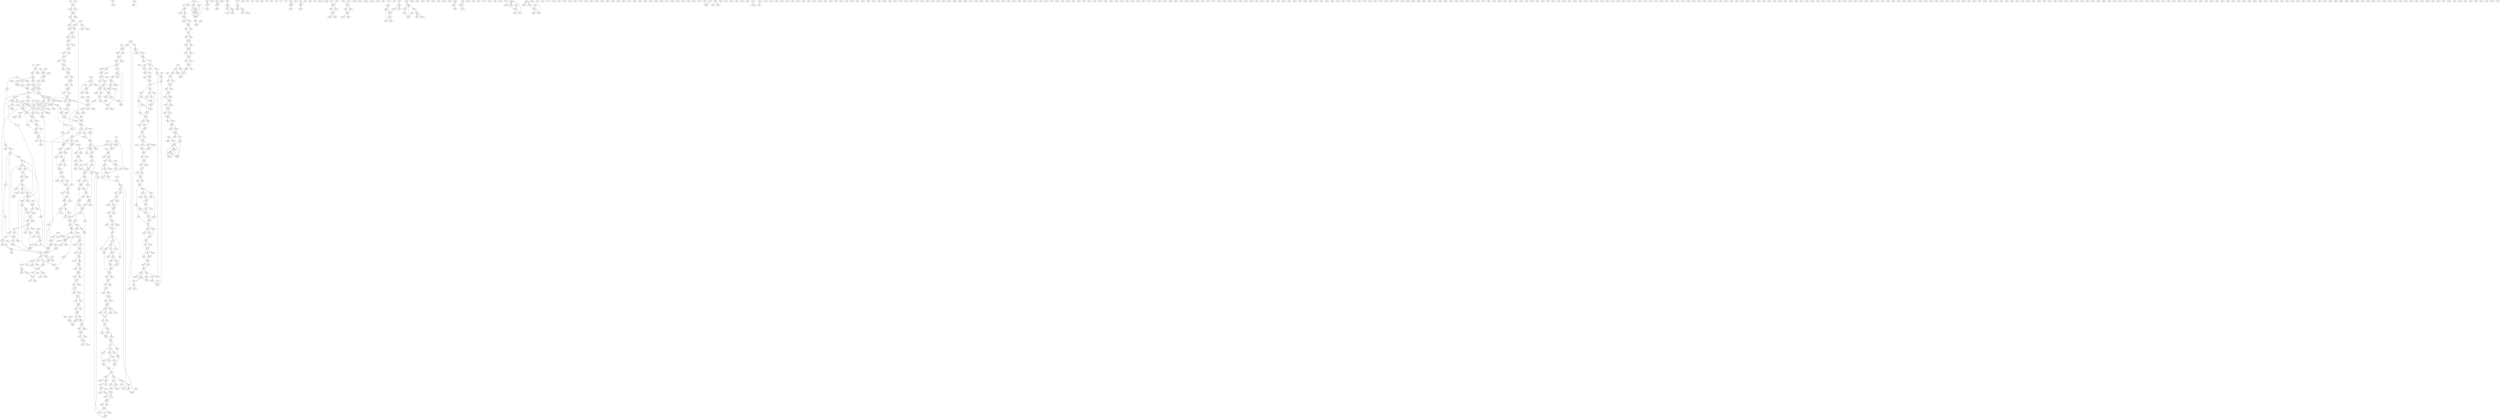digraph adj {
graph [k=96]
edge [d=-95]
"19+" [l=24370 C=792464]
"19-" [l=24370 C=792464]
"21+" [l=477 C=80407]
"21-" [l=477 C=80407]
"40+" [l=1222 C=64680]
"40-" [l=1222 C=64680]
"41+" [l=297 C=36870]
"41-" [l=297 C=36870]
"52+" [l=32488 C=1005892]
"52-" [l=32488 C=1005892]
"55+" [l=4413 C=726590]
"55-" [l=4413 C=726590]
"64+" [l=425 C=74130]
"64-" [l=425 C=74130]
"86+" [l=242 C=14286]
"86-" [l=242 C=14286]
"87+" [l=438 C=20898]
"87-" [l=438 C=20898]
"91+" [l=1159 C=80728]
"91-" [l=1159 C=80728]
"92+" [l=6938 C=121689]
"92-" [l=6938 C=121689]
"93+" [l=8359 C=156761]
"93-" [l=8359 C=156761]
"95+" [l=200 C=8338]
"95-" [l=200 C=8338]
"105+" [l=26243 C=568223]
"105-" [l=26243 C=568223]
"114+" [l=4699 C=79227]
"114-" [l=4699 C=79227]
"210+" [l=1236 C=34478]
"210-" [l=1236 C=34478]
"213+" [l=3015 C=69152]
"213-" [l=3015 C=69152]
"215+" [l=6108 C=161928]
"215-" [l=6108 C=161928]
"252+" [l=215 C=5676]
"252-" [l=215 C=5676]
"256+" [l=191 C=1615]
"256-" [l=191 C=1615]
"257+" [l=369 C=41319]
"257-" [l=369 C=41319]
"268+" [l=6833 C=89834]
"268-" [l=6833 C=89834]
"275+" [l=486 C=86036]
"275-" [l=486 C=86036]
"311+" [l=3441 C=38805]
"311-" [l=3441 C=38805]
"317+" [l=130 C=6602]
"317-" [l=130 C=6602]
"318+" [l=96 C=109]
"318-" [l=96 C=109]
"319+" [l=113 C=586]
"319-" [l=113 C=586]
"320+" [l=137 C=1637]
"320-" [l=137 C=1637]
"346+" [l=3749 C=36597]
"346-" [l=3749 C=36597]
"364+" [l=206 C=5967]
"364-" [l=206 C=5967]
"365+" [l=96 C=57]
"365-" [l=96 C=57]
"366+" [l=96 C=40]
"366-" [l=96 C=40]
"367+" [l=2325 C=31933]
"367-" [l=2325 C=31933]
"368+" [l=204 C=4860]
"368-" [l=204 C=4860]
"369+" [l=326 C=14288]
"369-" [l=326 C=14288]
"370+" [l=194 C=842]
"370-" [l=194 C=842]
"372+" [l=404 C=2716]
"372-" [l=404 C=2716]
"449+" [l=703 C=8324]
"449-" [l=703 C=8324]
"514+" [l=7253 C=290772]
"514-" [l=7253 C=290772]
"548+" [l=499 C=6903]
"548-" [l=499 C=6903]
"563+" [l=740 C=3066]
"563-" [l=740 C=3066]
"567+" [l=254 C=7046]
"567-" [l=254 C=7046]
"604+" [l=662 C=104048]
"604-" [l=662 C=104048]
"610+" [l=191 C=827]
"610-" [l=191 C=827]
"611+" [l=167 C=1507]
"611-" [l=167 C=1507]
"612+" [l=103 C=307]
"612-" [l=103 C=307]
"638+" [l=192 C=4246]
"638-" [l=192 C=4246]
"639+" [l=150 C=5905]
"639-" [l=150 C=5905]
"655+" [l=590 C=15221]
"655-" [l=590 C=15221]
"660+" [l=252 C=5406]
"660-" [l=252 C=5406]
"661+" [l=100 C=844]
"661-" [l=100 C=844]
"675+" [l=607 C=6273]
"675-" [l=607 C=6273]
"686+" [l=170 C=434]
"686-" [l=170 C=434]
"690+" [l=98 C=549]
"690-" [l=98 C=549]
"691+" [l=326 C=50314]
"691-" [l=326 C=50314]
"692+" [l=191 C=8291]
"692-" [l=191 C=8291]
"725+" [l=4797 C=52627]
"725-" [l=4797 C=52627]
"727+" [l=4468 C=44716]
"727-" [l=4468 C=44716]
"731+" [l=200 C=15275]
"731-" [l=200 C=15275]
"732+" [l=129 C=8147]
"732-" [l=129 C=8147]
"740+" [l=290 C=30080]
"740-" [l=290 C=30080]
"741+" [l=566 C=80902]
"741-" [l=566 C=80902]
"751+" [l=1127 C=11107]
"751-" [l=1127 C=11107]
"756+" [l=4606 C=61484]
"756-" [l=4606 C=61484]
"757+" [l=191 C=7694]
"757-" [l=191 C=7694]
"758+" [l=212 C=26555]
"758-" [l=212 C=26555]
"761+" [l=3910 C=107393]
"761-" [l=3910 C=107393]
"768+" [l=167 C=2312]
"768-" [l=167 C=2312]
"773+" [l=363 C=4351]
"773-" [l=363 C=4351]
"774+" [l=313 C=2170]
"774-" [l=313 C=2170]
"785+" [l=310 C=3622]
"785-" [l=310 C=3622]
"794+" [l=1048 C=14204]
"794-" [l=1048 C=14204]
"799+" [l=1345 C=13853]
"799-" [l=1345 C=13853]
"807+" [l=202 C=7673]
"807-" [l=202 C=7673]
"808+" [l=252 C=27548]
"808-" [l=252 C=27548]
"840+" [l=191 C=9310]
"840-" [l=191 C=9310]
"841+" [l=234 C=8757]
"841-" [l=234 C=8757]
"843+" [l=112 C=2297]
"843-" [l=112 C=2297]
"844+" [l=103 C=1185]
"844-" [l=103 C=1185]
"877+" [l=350 C=4421]
"877-" [l=350 C=4421]
"878+" [l=158 C=1757]
"878-" [l=158 C=1757]
"884+" [l=99 C=79]
"884-" [l=99 C=79]
"892+" [l=760 C=8648]
"892-" [l=760 C=8648]
"897+" [l=227 C=5971]
"897-" [l=227 C=5971]
"900+" [l=200 C=20281]
"900-" [l=200 C=20281]
"906+" [l=2217 C=24728]
"906-" [l=2217 C=24728]
"913+" [l=458 C=21113]
"913-" [l=458 C=21113]
"921+" [l=3618 C=50864]
"921-" [l=3618 C=50864]
"928+" [l=191 C=663]
"928-" [l=191 C=663]
"936+" [l=154 C=12624]
"936-" [l=154 C=12624]
"977+" [l=399 C=5010]
"977-" [l=399 C=5010]
"981+" [l=1127 C=13058]
"981-" [l=1127 C=13058]
"985+" [l=96 C=24]
"985-" [l=96 C=24]
"986+" [l=112 C=119]
"986-" [l=112 C=119]
"987+" [l=97 C=22]
"987-" [l=97 C=22]
"988+" [l=124 C=409]
"988-" [l=124 C=409]
"994+" [l=311 C=2672]
"994-" [l=311 C=2672]
"995+" [l=218 C=6489]
"995-" [l=218 C=6489]
"1002+" [l=371 C=37163]
"1002-" [l=371 C=37163]
"1010+" [l=189 C=7238]
"1010-" [l=189 C=7238]
"1028+" [l=2804 C=33708]
"1028-" [l=2804 C=33708]
"1042+" [l=315 C=7030]
"1042-" [l=315 C=7030]
"1046+" [l=96 C=68]
"1046-" [l=96 C=68]
"1047+" [l=202 C=12276]
"1047-" [l=202 C=12276]
"1063+" [l=533 C=23613]
"1063-" [l=533 C=23613]
"1069+" [l=440 C=13258]
"1069-" [l=440 C=13258]
"1081+" [l=191 C=1954]
"1081-" [l=191 C=1954]
"1111+" [l=117 C=2458]
"1111-" [l=117 C=2458]
"1112+" [l=195 C=8870]
"1112-" [l=195 C=8870]
"1115+" [l=191 C=11696]
"1115-" [l=191 C=11696]
"1119+" [l=431 C=7478]
"1119-" [l=431 C=7478]
"1123+" [l=626 C=11841]
"1123-" [l=626 C=11841]
"1125+" [l=96 C=195]
"1125-" [l=96 C=195]
"1126+" [l=190 C=11082]
"1126-" [l=190 C=11082]
"1127+" [l=404 C=9949]
"1127-" [l=404 C=9949]
"1138+" [l=191 C=8844]
"1138-" [l=191 C=8844]
"1141+" [l=273 C=31528]
"1141-" [l=273 C=31528]
"1142+" [l=137 C=1552]
"1142-" [l=137 C=1552]
"1143+" [l=151 C=2721]
"1143-" [l=151 C=2721]
"1144+" [l=314 C=5261]
"1144-" [l=314 C=5261]
"1145+" [l=191 C=1112]
"1145-" [l=191 C=1112]
"1148+" [l=181 C=3638]
"1148-" [l=181 C=3638]
"1155+" [l=1799 C=31879]
"1155-" [l=1799 C=31879]
"1160+" [l=96 C=37]
"1160-" [l=96 C=37]
"1168+" [l=112 C=681]
"1168-" [l=112 C=681]
"1169+" [l=99 C=351]
"1169-" [l=99 C=351]
"1170+" [l=98 C=301]
"1170-" [l=98 C=301]
"1171+" [l=96 C=125]
"1171-" [l=96 C=125]
"1173+" [l=1186 C=15684]
"1173-" [l=1186 C=15684]
"1184+" [l=454 C=2915]
"1184-" [l=454 C=2915]
"1191+" [l=335 C=6579]
"1191-" [l=335 C=6579]
"1201+" [l=410 C=2997]
"1201-" [l=410 C=2997]
"1203+" [l=191 C=1682]
"1203-" [l=191 C=1682]
"1205+" [l=191 C=14497]
"1205-" [l=191 C=14497]
"1206+" [l=481 C=11977]
"1206-" [l=481 C=11977]
"1209+" [l=380 C=2492]
"1209-" [l=380 C=2492]
"1220+" [l=151 C=985]
"1220-" [l=151 C=985]
"1223+" [l=499 C=5133]
"1223-" [l=499 C=5133]
"1225+" [l=163 C=1589]
"1225-" [l=163 C=1589]
"1226+" [l=137 C=585]
"1226-" [l=137 C=585]
"1235+" [l=989 C=13666]
"1235-" [l=989 C=13666]
"1237+" [l=324 C=5988]
"1237-" [l=324 C=5988]
"1238+" [l=135 C=5441]
"1238-" [l=135 C=5441]
"1239+" [l=156 C=4782]
"1239-" [l=156 C=4782]
"1245+" [l=149 C=8933]
"1245-" [l=149 C=8933]
"1255+" [l=191 C=7047]
"1255-" [l=191 C=7047]
"1268+" [l=2104 C=13402]
"1268-" [l=2104 C=13402]
"1271+" [l=2147 C=34022]
"1271-" [l=2147 C=34022]
"1275+" [l=384 C=1730]
"1275-" [l=384 C=1730]
"1276+" [l=601 C=9499]
"1276-" [l=601 C=9499]
"1280+" [l=191 C=463]
"1280-" [l=191 C=463]
"1281+" [l=168 C=1463]
"1281-" [l=168 C=1463]
"1283+" [l=423 C=2685]
"1283-" [l=423 C=2685]
"1287+" [l=151 C=1259]
"1287-" [l=151 C=1259]
"1292+" [l=311 C=2429]
"1292-" [l=311 C=2429]
"1303+" [l=96 C=139]
"1303-" [l=96 C=139]
"1304+" [l=191 C=5069]
"1304-" [l=191 C=5069]
"1323+" [l=149 C=6684]
"1323-" [l=149 C=6684]
"1327+" [l=190 C=4186]
"1327-" [l=190 C=4186]
"1330+" [l=123 C=3885]
"1330-" [l=123 C=3885]
"1340+" [l=190 C=640]
"1340-" [l=190 C=640]
"1349+" [l=1197 C=9324]
"1349-" [l=1197 C=9324]
"1359+" [l=191 C=3682]
"1359-" [l=191 C=3682]
"1365+" [l=1435 C=15598]
"1365-" [l=1435 C=15598]
"1371+" [l=169 C=5823]
"1371-" [l=169 C=5823]
"1376+" [l=191 C=1678]
"1376-" [l=191 C=1678]
"1379+" [l=98 C=268]
"1379-" [l=98 C=268]
"1384+" [l=283 C=963]
"1384-" [l=283 C=963]
"1388+" [l=2493 C=29801]
"1388-" [l=2493 C=29801]
"1391+" [l=313 C=2606]
"1391-" [l=313 C=2606]
"1394+" [l=315 C=2038]
"1394-" [l=315 C=2038]
"1400+" [l=189 C=604]
"1400-" [l=189 C=604]
"1406+" [l=188 C=7865]
"1406-" [l=188 C=7865]
"1407+" [l=156 C=1679]
"1407-" [l=156 C=1679]
"1408+" [l=2146 C=25430]
"1408-" [l=2146 C=25430]
"1409+" [l=191 C=1109]
"1409-" [l=191 C=1109]
"1414+" [l=126 C=1776]
"1414-" [l=126 C=1776]
"1416+" [l=110 C=817]
"1416-" [l=110 C=817]
"1417+" [l=188 C=6175]
"1417-" [l=188 C=6175]
"1422+" [l=1819 C=14620]
"1422-" [l=1819 C=14620]
"1428+" [l=191 C=2703]
"1428-" [l=191 C=2703]
"1434+" [l=146 C=2443]
"1434-" [l=146 C=2443]
"1435+" [l=98 C=452]
"1435-" [l=98 C=452]
"1444+" [l=303 C=5987]
"1444-" [l=303 C=5987]
"1445+" [l=207 C=1632]
"1445-" [l=207 C=1632]
"1452+" [l=163 C=2443]
"1452-" [l=163 C=2443]
"1463+" [l=96 C=63]
"1463-" [l=96 C=63]
"1469+" [l=98 C=259]
"1469-" [l=98 C=259]
"1471+" [l=173 C=2647]
"1471-" [l=173 C=2647]
"1485+" [l=228 C=2451]
"1485-" [l=228 C=2451]
"1493+" [l=286 C=4534]
"1493-" [l=286 C=4534]
"1503+" [l=1292 C=21523]
"1503-" [l=1292 C=21523]
"1504+" [l=497 C=4392]
"1504-" [l=497 C=4392]
"1508+" [l=192 C=5621]
"1508-" [l=192 C=5621]
"1511+" [l=207 C=1539]
"1511-" [l=207 C=1539]
"1517+" [l=399 C=4595]
"1517-" [l=399 C=4595]
"1519+" [l=194 C=2182]
"1519-" [l=194 C=2182]
"1525+" [l=137 C=4922]
"1525-" [l=137 C=4922]
"1527+" [l=404 C=6208]
"1527-" [l=404 C=6208]
"1542+" [l=146 C=2830]
"1542-" [l=146 C=2830]
"1563+" [l=121 C=704]
"1563-" [l=121 C=704]
"1564+" [l=324 C=12041]
"1564-" [l=324 C=12041]
"1569+" [l=113 C=1012]
"1569-" [l=113 C=1012]
"1573+" [l=589 C=2159]
"1573-" [l=589 C=2159]
"1577+" [l=248 C=6313]
"1577-" [l=248 C=6313]
"1578+" [l=398 C=5705]
"1578-" [l=398 C=5705]
"1580+" [l=426 C=2583]
"1580-" [l=426 C=2583]
"1581+" [l=411 C=3799]
"1581-" [l=411 C=3799]
"1582+" [l=137 C=896]
"1582-" [l=137 C=896]
"1583+" [l=129 C=935]
"1583-" [l=129 C=935]
"1587+" [l=317 C=1327]
"1587-" [l=317 C=1327]
"1588+" [l=175 C=864]
"1588-" [l=175 C=864]
"1606+" [l=541 C=8602]
"1606-" [l=541 C=8602]
"1608+" [l=209 C=13473]
"1608-" [l=209 C=13473]
"1609+" [l=295 C=2654]
"1609-" [l=295 C=2654]
"1612+" [l=661 C=5087]
"1612-" [l=661 C=5087]
"1614+" [l=191 C=614]
"1614-" [l=191 C=614]
"1615+" [l=192 C=2453]
"1615-" [l=192 C=2453]
"1625+" [l=150 C=1607]
"1625-" [l=150 C=1607]
"1627+" [l=156 C=4526]
"1627-" [l=156 C=4526]
"1628+" [l=130 C=1592]
"1628-" [l=130 C=1592]
"1635+" [l=191 C=2901]
"1635-" [l=191 C=2901]
"1637+" [l=398 C=5550]
"1637-" [l=398 C=5550]
"1641+" [l=96 C=44]
"1641-" [l=96 C=44]
"1644+" [l=380 C=2502]
"1644-" [l=380 C=2502]
"1651+" [l=97 C=62]
"1651-" [l=97 C=62]
"1653+" [l=188 C=2285]
"1653-" [l=188 C=2285]
"1654+" [l=129 C=411]
"1654-" [l=129 C=411]
"1655+" [l=158 C=473]
"1655-" [l=158 C=473]
"1656+" [l=199 C=941]
"1656-" [l=199 C=941]
"1664+" [l=431 C=13170]
"1664-" [l=431 C=13170]
"1667+" [l=509 C=5639]
"1667-" [l=509 C=5639]
"1669+" [l=96 C=31]
"1669-" [l=96 C=31]
"1670+" [l=440 C=3658]
"1670-" [l=440 C=3658]
"1671+" [l=293 C=8419]
"1671-" [l=293 C=8419]
"1673+" [l=183 C=3253]
"1673-" [l=183 C=3253]
"1674+" [l=195 C=1415]
"1674-" [l=195 C=1415]
"1678+" [l=405 C=1719]
"1678-" [l=405 C=1719]
"1685+" [l=200 C=2115]
"1685-" [l=200 C=2115]
"1686+" [l=492 C=7941]
"1686-" [l=492 C=7941]
"1687+" [l=207 C=372]
"1687-" [l=207 C=372]
"1690+" [l=155 C=1990]
"1690-" [l=155 C=1990]
"1699+" [l=170 C=2170]
"1699-" [l=170 C=2170]
"1703+" [l=191 C=634]
"1703-" [l=191 C=634]
"1704+" [l=350 C=6714]
"1704-" [l=350 C=6714]
"1705+" [l=239 C=1991]
"1705-" [l=239 C=1991]
"1708+" [l=223 C=1859]
"1708-" [l=223 C=1859]
"1713+" [l=139 C=1260]
"1713-" [l=139 C=1260]
"1714+" [l=404 C=1682]
"1714-" [l=404 C=1682]
"1717+" [l=191 C=1571]
"1717-" [l=191 C=1571]
"1722+" [l=273 C=1184]
"1722-" [l=273 C=1184]
"1733+" [l=140 C=1279]
"1733-" [l=140 C=1279]
"1739+" [l=96 C=25]
"1739-" [l=96 C=25]
"1742+" [l=206 C=1282]
"1742-" [l=206 C=1282]
"1743+" [l=188 C=1141]
"1743-" [l=188 C=1141]
"1751+" [l=440 C=3980]
"1751-" [l=440 C=3980]
"1752+" [l=168 C=2388]
"1752-" [l=168 C=2388]
"1753+" [l=96 C=58]
"1753-" [l=96 C=58]
"1756+" [l=725 C=12283]
"1756-" [l=725 C=12283]
"1764+" [l=206 C=350]
"1764-" [l=206 C=350]
"1772+" [l=492 C=6633]
"1772-" [l=492 C=6633]
"1774+" [l=153 C=2402]
"1774-" [l=153 C=2402]
"1777+" [l=191 C=1932]
"1777-" [l=191 C=1932]
"1778+" [l=191 C=1793]
"1778-" [l=191 C=1793]
"1790+" [l=253 C=535]
"1790-" [l=253 C=535]
"1793+" [l=188 C=279]
"1793-" [l=188 C=279]
"1800+" [l=191 C=1795]
"1800-" [l=191 C=1795]
"1805+" [l=126 C=1041]
"1805-" [l=126 C=1041]
"1816+" [l=285 C=3242]
"1816-" [l=285 C=3242]
"1820+" [l=197 C=3196]
"1820-" [l=197 C=3196]
"1823+" [l=378 C=1828]
"1823-" [l=378 C=1828]
"1833+" [l=206 C=277]
"1833-" [l=206 C=277]
"1840+" [l=194 C=530]
"1840-" [l=194 C=530]
"1847+" [l=191 C=1964]
"1847-" [l=191 C=1964]
"1855+" [l=229 C=827]
"1855-" [l=229 C=827]
"1858+" [l=191 C=4228]
"1858-" [l=191 C=4228]
"1870+" [l=112 C=888]
"1870-" [l=112 C=888]
"1871+" [l=191 C=1584]
"1871-" [l=191 C=1584]
"1872+" [l=161 C=2090]
"1872-" [l=161 C=2090]
"1878+" [l=191 C=5222]
"1878-" [l=191 C=5222]
"1882+" [l=185 C=3324]
"1882-" [l=185 C=3324]
"1888+" [l=230 C=847]
"1888-" [l=230 C=847]
"1890+" [l=192 C=1751]
"1890-" [l=192 C=1751]
"1893+" [l=191 C=697]
"1893-" [l=191 C=697]
"1903+" [l=333 C=1845]
"1903-" [l=333 C=1845]
"1904+" [l=161 C=936]
"1904-" [l=161 C=936]
"1905+" [l=251 C=5749]
"1905-" [l=251 C=5749]
"1906+" [l=178 C=771]
"1906-" [l=178 C=771]
"1916+" [l=197 C=2177]
"1916-" [l=197 C=2177]
"1917+" [l=191 C=2680]
"1917-" [l=191 C=2680]
"1923+" [l=96 C=59]
"1923-" [l=96 C=59]
"1924+" [l=96 C=18]
"1924-" [l=96 C=18]
"1930+" [l=208 C=356]
"1930-" [l=208 C=356]
"1935+" [l=125 C=1264]
"1935-" [l=125 C=1264]
"1940+" [l=191 C=1122]
"1940-" [l=191 C=1122]
"1941+" [l=187 C=1870]
"1941-" [l=187 C=1870]
"1942+" [l=234 C=505]
"1942-" [l=234 C=505]
"1947+" [l=196 C=920]
"1947-" [l=196 C=920]
"1949+" [l=197 C=3285]
"1949-" [l=197 C=3285]
"1956+" [l=120 C=215]
"1956-" [l=120 C=215]
"1957+" [l=191 C=767]
"1957-" [l=191 C=767]
"1958+" [l=290 C=963]
"1958-" [l=290 C=963]
"1959+" [l=767 C=5400]
"1959-" [l=767 C=5400]
"1964+" [l=269 C=1146]
"1964-" [l=269 C=1146]
"1967+" [l=195 C=830]
"1967-" [l=195 C=830]
"1972+" [l=105 C=191]
"1972-" [l=105 C=191]
"1978+" [l=264 C=2001]
"1978-" [l=264 C=2001]
"1984+" [l=140 C=667]
"1984-" [l=140 C=667]
"1999+" [l=191 C=2082]
"1999-" [l=191 C=2082]
"2000+" [l=157 C=755]
"2000-" [l=157 C=755]
"2005+" [l=191 C=1425]
"2005-" [l=191 C=1425]
"2015+" [l=297 C=883]
"2015-" [l=297 C=883]
"2016+" [l=405 C=1734]
"2016-" [l=405 C=1734]
"2021+" [l=216 C=303]
"2021-" [l=216 C=303]
"2022+" [l=102 C=60]
"2022-" [l=102 C=60]
"2023+" [l=136 C=198]
"2023-" [l=136 C=198]
"2025+" [l=223 C=883]
"2025-" [l=223 C=883]
"2028+" [l=147 C=2064]
"2028-" [l=147 C=2064]
"2031+" [l=96 C=73]
"2031-" [l=96 C=73]
"2033+" [l=233 C=929]
"2033-" [l=233 C=929]
"2037+" [l=240 C=663]
"2037-" [l=240 C=663]
"2040+" [l=133 C=77]
"2040-" [l=133 C=77]
"2044+" [l=97 C=85]
"2044-" [l=97 C=85]
"2045+" [l=191 C=3998]
"2045-" [l=191 C=3998]
"2049+" [l=176 C=1027]
"2049-" [l=176 C=1027]
"2053+" [l=290 C=693]
"2053-" [l=290 C=693]
"2057+" [l=191 C=849]
"2057-" [l=191 C=849]
"2061+" [l=510 C=3017]
"2061-" [l=510 C=3017]
"2067+" [l=143 C=658]
"2067-" [l=143 C=658]
"2077+" [l=156 C=412]
"2077-" [l=156 C=412]
"2084+" [l=264 C=630]
"2084-" [l=264 C=630]
"2088+" [l=189 C=549]
"2088-" [l=189 C=549]
"2096+" [l=198 C=1038]
"2096-" [l=198 C=1038]
"2101+" [l=394 C=2162]
"2101-" [l=394 C=2162]
"2102+" [l=122 C=175]
"2102-" [l=122 C=175]
"2103+" [l=98 C=49]
"2103-" [l=98 C=49]
"2113+" [l=130 C=842]
"2113-" [l=130 C=842]
"2114+" [l=167 C=443]
"2114-" [l=167 C=443]
"2121+" [l=178 C=993]
"2121-" [l=178 C=993]
"2127+" [l=164 C=715]
"2127-" [l=164 C=715]
"2134+" [l=189 C=1204]
"2134-" [l=189 C=1204]
"2135+" [l=96 C=24]
"2135-" [l=96 C=24]
"2136+" [l=96 C=255]
"2136-" [l=96 C=255]
"2138+" [l=122 C=445]
"2138-" [l=122 C=445]
"2140+" [l=294 C=1010]
"2140-" [l=294 C=1010]
"2141+" [l=231 C=505]
"2141-" [l=231 C=505]
"2149+" [l=158 C=475]
"2149-" [l=158 C=475]
"2151+" [l=249 C=1023]
"2151-" [l=249 C=1023]
"2159+" [l=147 C=574]
"2159-" [l=147 C=574]
"2160+" [l=245 C=637]
"2160-" [l=245 C=637]
"2161+" [l=203 C=363]
"2161-" [l=203 C=363]
"2162+" [l=129 C=707]
"2162-" [l=129 C=707]
"2180+" [l=216 C=593]
"2180-" [l=216 C=593]
"2182+" [l=186 C=1509]
"2182-" [l=186 C=1509]
"2189+" [l=136 C=481]
"2189-" [l=136 C=481]
"2206+" [l=221 C=470]
"2206-" [l=221 C=470]
"2211+" [l=113 C=63]
"2211-" [l=113 C=63]
"2226+" [l=120 C=136]
"2226-" [l=120 C=136]
"2232+" [l=252 C=536]
"2232-" [l=252 C=536]
"2233+" [l=96 C=10]
"2233-" [l=96 C=10]
"2237+" [l=191 C=1519]
"2237-" [l=191 C=1519]
"2240+" [l=126 C=174]
"2240-" [l=126 C=174]
"2249+" [l=227 C=424]
"2249-" [l=227 C=424]
"2250+" [l=233 C=555]
"2250-" [l=233 C=555]
"2251+" [l=273 C=797]
"2251-" [l=273 C=797]
"2255+" [l=193 C=234]
"2255-" [l=193 C=234]
"2256+" [l=233 C=512]
"2256-" [l=233 C=512]
"2260+" [l=207 C=371]
"2260-" [l=207 C=371]
"2262+" [l=112 C=87]
"2262-" [l=112 C=87]
"2263+" [l=189 C=1623]
"2263-" [l=189 C=1623]
"2265+" [l=129 C=128]
"2265-" [l=129 C=128]
"2269+" [l=193 C=407]
"2269-" [l=193 C=407]
"2271+" [l=45252 C=686143]
"2271-" [l=45252 C=686143]
"2272+" [l=16203 C=190796]
"2272-" [l=16203 C=190796]
"2273+" [l=2157 C=27267]
"2273-" [l=2157 C=27267]
"2274+" [l=28011 C=824239]
"2274-" [l=28011 C=824239]
"2275+" [l=18150 C=261771]
"2275-" [l=18150 C=261771]
"2276+" [l=45043 C=815436]
"2276-" [l=45043 C=815436]
"2277+" [l=28731 C=562745]
"2277-" [l=28731 C=562745]
"2278+" [l=18886 C=357890]
"2278-" [l=18886 C=357890]
"2280+" [l=14537 C=181073]
"2280-" [l=14537 C=181073]
"2281+" [l=41164 C=619545]
"2281-" [l=41164 C=619545]
"2282+" [l=75519 C=1614667]
"2282-" [l=75519 C=1614667]
"2283+" [l=94220 C=1625707]
"2283-" [l=94220 C=1625707]
"2284+" [l=13098 C=150415]
"2284-" [l=13098 C=150415]
"2285+" [l=39925 C=837960]
"2285-" [l=39925 C=837960]
"2286+" [l=87462 C=1347177]
"2286-" [l=87462 C=1347177]
"2287+" [l=11906 C=169213]
"2287-" [l=11906 C=169213]
"2288+" [l=33794 C=456325]
"2288-" [l=33794 C=456325]
"2289+" [l=35893 C=588723]
"2289-" [l=35893 C=588723]
"2290+" [l=3471 C=47821]
"2290-" [l=3471 C=47821]
"2291+" [l=7535 C=83033]
"2291-" [l=7535 C=83033]
"2292+" [l=9969 C=102650]
"2292-" [l=9969 C=102650]
"2293+" [l=10510 C=274103]
"2293-" [l=10510 C=274103]
"2294+" [l=20266 C=266545]
"2294-" [l=20266 C=266545]
"2297+" [l=72381 C=1230277]
"2297-" [l=72381 C=1230277]
"2298+" [l=7322 C=187796]
"2298-" [l=7322 C=187796]
"2299+" [l=61025 C=972787]
"2299-" [l=61025 C=972787]
"2300+" [l=39333 C=564649]
"2300-" [l=39333 C=564649]
"2301+" [l=5992 C=92939]
"2301-" [l=5992 C=92939]
"2302+" [l=11329 C=169339]
"2302-" [l=11329 C=169339]
"2303+" [l=126279 C=1938598]
"2303-" [l=126279 C=1938598]
"2305+" [l=48066 C=782483]
"2305-" [l=48066 C=782483]
"2306+" [l=6649 C=67136]
"2306-" [l=6649 C=67136]
"2307+" [l=32417 C=744565]
"2307-" [l=32417 C=744565]
"2309+" [l=12456 C=202267]
"2309-" [l=12456 C=202267]
"2310+" [l=23141 C=363866]
"2310-" [l=23141 C=363866]
"2311+" [l=23346 C=575560]
"2311-" [l=23346 C=575560]
"2312+" [l=66158 C=927559]
"2312-" [l=66158 C=927559]
"2314+" [l=16717 C=218110]
"2314-" [l=16717 C=218110]
"2315+" [l=53983 C=753579]
"2315-" [l=53983 C=753579]
"2316+" [l=13994 C=201706]
"2316-" [l=13994 C=201706]
"2317+" [l=24938 C=468548]
"2317-" [l=24938 C=468548]
"2318+" [l=9096 C=111029]
"2318-" [l=9096 C=111029]
"2320+" [l=9107 C=115894]
"2320-" [l=9107 C=115894]
"2321+" [l=62883 C=1001243]
"2321-" [l=62883 C=1001243]
"2322+" [l=87967 C=1593544]
"2322-" [l=87967 C=1593544]
"2323+" [l=29254 C=503517]
"2323-" [l=29254 C=503517]
"2324+" [l=34429 C=587414]
"2324-" [l=34429 C=587414]
"2325+" [l=5644 C=75102]
"2325-" [l=5644 C=75102]
"2326+" [l=4751 C=54260]
"2326-" [l=4751 C=54260]
"2327+" [l=61571 C=941030]
"2327-" [l=61571 C=941030]
"2328+" [l=97300 C=1370812]
"2328-" [l=97300 C=1370812]
"2329+" [l=11481 C=214334]
"2329-" [l=11481 C=214334]
"2330+" [l=69239 C=1183469]
"2330-" [l=69239 C=1183469]
"2331+" [l=43457 C=586620]
"2331-" [l=43457 C=586620]
"2332+" [l=39876 C=634254]
"2332-" [l=39876 C=634254]
"2333+" [l=7738 C=131107]
"2333-" [l=7738 C=131107]
"2334+" [l=31020 C=509402]
"2334-" [l=31020 C=509402]
"2335+" [l=10020 C=143020]
"2335-" [l=10020 C=143020]
"2336+" [l=22838 C=317145]
"2336-" [l=22838 C=317145]
"2337+" [l=30089 C=445839]
"2337-" [l=30089 C=445839]
"2338+" [l=8104 C=102328]
"2338-" [l=8104 C=102328]
"2339+" [l=23487 C=281618]
"2339-" [l=23487 C=281618]
"2340+" [l=2921 C=24697]
"2340-" [l=2921 C=24697]
"2342+" [l=48183 C=766278]
"2342-" [l=48183 C=766278]
"2343+" [l=109958 C=1872770]
"2343-" [l=109958 C=1872770]
"2344+" [l=49656 C=691213]
"2344-" [l=49656 C=691213]
"2345+" [l=46116 C=827490]
"2345-" [l=46116 C=827490]
"2346+" [l=37594 C=606850]
"2346-" [l=37594 C=606850]
"2347+" [l=7507 C=89311]
"2347-" [l=7507 C=89311]
"2348+" [l=28845 C=485516]
"2348-" [l=28845 C=485516]
"2349+" [l=60418 C=888745]
"2349-" [l=60418 C=888745]
"2350+" [l=11232 C=130086]
"2350-" [l=11232 C=130086]
"2352+" [l=15989 C=232583]
"2352-" [l=15989 C=232583]
"2353+" [l=1603 C=12008]
"2353-" [l=1603 C=12008]
"2354+" [l=23576 C=338704]
"2354-" [l=23576 C=338704]
"2355+" [l=9825 C=126774]
"2355-" [l=9825 C=126774]
"2356+" [l=17031 C=230674]
"2356-" [l=17031 C=230674]
"2357+" [l=17996 C=231341]
"2357-" [l=17996 C=231341]
"2358+" [l=42956 C=652437]
"2358-" [l=42956 C=652437]
"2359+" [l=81349 C=1461700]
"2359-" [l=81349 C=1461700]
"2360+" [l=17999 C=286028]
"2360-" [l=17999 C=286028]
"2362+" [l=65606 C=978514]
"2362-" [l=65606 C=978514]
"2363+" [l=32093 C=378826]
"2363-" [l=32093 C=378826]
"2364+" [l=5610 C=76073]
"2364-" [l=5610 C=76073]
"2365+" [l=9296 C=122136]
"2365-" [l=9296 C=122136]
"2366+" [l=9761 C=122243]
"2366-" [l=9761 C=122243]
"2367+" [l=3020 C=31430]
"2367-" [l=3020 C=31430]
"2368+" [l=69930 C=1071539]
"2368-" [l=69930 C=1071539]
"2369+" [l=6405 C=75172]
"2369-" [l=6405 C=75172]
"2370+" [l=32745 C=444589]
"2370-" [l=32745 C=444589]
"2371+" [l=843 C=3945]
"2371-" [l=843 C=3945]
"2372+" [l=38697 C=464137]
"2372-" [l=38697 C=464137]
"2373+" [l=48027 C=869041]
"2373-" [l=48027 C=869041]
"2375+" [l=19963 C=196425]
"2375-" [l=19963 C=196425]
"2376+" [l=5395 C=63880]
"2376-" [l=5395 C=63880]
"2377+" [l=23109 C=303158]
"2377-" [l=23109 C=303158]
"2378+" [l=26734 C=421909]
"2378-" [l=26734 C=421909]
"2379+" [l=16118 C=203042]
"2379-" [l=16118 C=203042]
"2380+" [l=1810 C=16849]
"2380-" [l=1810 C=16849]
"2381+" [l=5059 C=54647]
"2381-" [l=5059 C=54647]
"2382+" [l=19327 C=249353]
"2382-" [l=19327 C=249353]
"2383+" [l=39771 C=611503]
"2383-" [l=39771 C=611503]
"2384+" [l=71830 C=1259546]
"2384-" [l=71830 C=1259546]
"2385+" [l=6662 C=81835]
"2385-" [l=6662 C=81835]
"2386+" [l=1455 C=10800]
"2386-" [l=1455 C=10800]
"2387+" [l=3271 C=51511]
"2387-" [l=3271 C=51511]
"2388+" [l=5737 C=77394]
"2388-" [l=5737 C=77394]
"2389+" [l=14015 C=246008]
"2389-" [l=14015 C=246008]
"2390+" [l=425 C=1892]
"2390-" [l=425 C=1892]
"2391+" [l=9066 C=109947]
"2391-" [l=9066 C=109947]
"2392+" [l=1773 C=13161]
"2392-" [l=1773 C=13161]
"2393+" [l=11428 C=152941]
"2393-" [l=11428 C=152941]
"2395+" [l=3916 C=55977]
"2395-" [l=3916 C=55977]
"2396+" [l=3254 C=75761]
"2396-" [l=3254 C=75761]
"2397+" [l=12910 C=184059]
"2397-" [l=12910 C=184059]
"2399+" [l=7296 C=86015]
"2399-" [l=7296 C=86015]
"2400+" [l=22077 C=259692]
"2400-" [l=22077 C=259692]
"2401+" [l=2436 C=18701]
"2401-" [l=2436 C=18701]
"2402+" [l=59571 C=917296]
"2402-" [l=59571 C=917296]
"2403+" [l=27074 C=372577]
"2403-" [l=27074 C=372577]
"2404+" [l=10662 C=195125]
"2404-" [l=10662 C=195125]
"2405+" [l=2966 C=31204]
"2405-" [l=2966 C=31204]
"2406+" [l=42276 C=626590]
"2406-" [l=42276 C=626590]
"2407+" [l=22059 C=291602]
"2407-" [l=22059 C=291602]
"2408+" [l=4259 C=51056]
"2408-" [l=4259 C=51056]
"2409+" [l=11906 C=161200]
"2409-" [l=11906 C=161200]
"2410+" [l=6464 C=74334]
"2410-" [l=6464 C=74334]
"2412+" [l=6866 C=63262]
"2412-" [l=6866 C=63262]
"2413+" [l=17082 C=211739]
"2413-" [l=17082 C=211739]
"2414+" [l=17026 C=178767]
"2414-" [l=17026 C=178767]
"2415+" [l=2789 C=20659]
"2415-" [l=2789 C=20659]
"2416+" [l=3052 C=34650]
"2416-" [l=3052 C=34650]
"2417+" [l=4991 C=47406]
"2417-" [l=4991 C=47406]
"2418+" [l=4573 C=39093]
"2418-" [l=4573 C=39093]
"2419+" [l=20151 C=276518]
"2419-" [l=20151 C=276518]
"2420+" [l=27664 C=355735]
"2420-" [l=27664 C=355735]
"2421+" [l=30929 C=450375]
"2421-" [l=30929 C=450375]
"2422+" [l=24309 C=300472]
"2422-" [l=24309 C=300472]
"2423+" [l=1675 C=27353]
"2423-" [l=1675 C=27353]
"2424+" [l=13466 C=212687]
"2424-" [l=13466 C=212687]
"2425+" [l=25794 C=390387]
"2425-" [l=25794 C=390387]
"2426+" [l=2674 C=40033]
"2426-" [l=2674 C=40033]
"2427+" [l=4758 C=62765]
"2427-" [l=4758 C=62765]
"2428+" [l=2214 C=23069]
"2428-" [l=2214 C=23069]
"2429+" [l=1073 C=10600]
"2429-" [l=1073 C=10600]
"2430+" [l=4509 C=47331]
"2430-" [l=4509 C=47331]
"2431+" [l=14715 C=183315]
"2431-" [l=14715 C=183315]
"2432+" [l=2305 C=19552]
"2432-" [l=2305 C=19552]
"2434+" [l=24213 C=326658]
"2434-" [l=24213 C=326658]
"2435+" [l=22924 C=297441]
"2435-" [l=22924 C=297441]
"2436+" [l=2058 C=15211]
"2436-" [l=2058 C=15211]
"2437+" [l=940 C=5324]
"2437-" [l=940 C=5324]
"2438+" [l=15190 C=195756]
"2438-" [l=15190 C=195756]
"2439+" [l=21154 C=253924]
"2439-" [l=21154 C=253924]
"2440+" [l=10602 C=110871]
"2440-" [l=10602 C=110871]
"2441+" [l=6292 C=48819]
"2441-" [l=6292 C=48819]
"2442+" [l=19705 C=316434]
"2442-" [l=19705 C=316434]
"2443+" [l=14133 C=156059]
"2443-" [l=14133 C=156059]
"2444+" [l=3245 C=43148]
"2444-" [l=3245 C=43148]
"2445+" [l=5025 C=65270]
"2445-" [l=5025 C=65270]
"2446+" [l=7794 C=102132]
"2446-" [l=7794 C=102132]
"2447+" [l=35203 C=496258]
"2447-" [l=35203 C=496258]
"2449+" [l=24478 C=305783]
"2449-" [l=24478 C=305783]
"2450+" [l=4467 C=62623]
"2450-" [l=4467 C=62623]
"2451+" [l=2665 C=23566]
"2451-" [l=2665 C=23566]
"2452+" [l=12283 C=135169]
"2452-" [l=12283 C=135169]
"2453+" [l=11868 C=126345]
"2453-" [l=11868 C=126345]
"2454+" [l=3577 C=27855]
"2454-" [l=3577 C=27855]
"2455+" [l=9721 C=91037]
"2455-" [l=9721 C=91037]
"2456+" [l=15588 C=198544]
"2456-" [l=15588 C=198544]
"2457+" [l=2604 C=26853]
"2457-" [l=2604 C=26853]
"2458+" [l=32369 C=409206]
"2458-" [l=32369 C=409206]
"2459+" [l=2846 C=25901]
"2459-" [l=2846 C=25901]
"2460+" [l=3565 C=49251]
"2460-" [l=3565 C=49251]
"2461+" [l=19561 C=291951]
"2461-" [l=19561 C=291951]
"2462+" [l=2838 C=30986]
"2462-" [l=2838 C=30986]
"2463+" [l=4258 C=35500]
"2463-" [l=4258 C=35500]
"2464+" [l=2184 C=19448]
"2464-" [l=2184 C=19448]
"2465+" [l=31545 C=412382]
"2465-" [l=31545 C=412382]
"2466+" [l=15715 C=238407]
"2466-" [l=15715 C=238407]
"2467+" [l=25833 C=357626]
"2467-" [l=25833 C=357626]
"2468+" [l=29262 C=371316]
"2468-" [l=29262 C=371316]
"2469+" [l=19566 C=234343]
"2469-" [l=19566 C=234343]
"2470+" [l=27529 C=357452]
"2470-" [l=27529 C=357452]
"2472+" [l=1584 C=9029]
"2472-" [l=1584 C=9029]
"2474+" [l=2375 C=17246]
"2474-" [l=2375 C=17246]
"2475+" [l=1106 C=9586]
"2475-" [l=1106 C=9586]
"2476+" [l=6916 C=85820]
"2476-" [l=6916 C=85820]
"2477+" [l=7555 C=67679]
"2477-" [l=7555 C=67679]
"2478+" [l=1907 C=11054]
"2478-" [l=1907 C=11054]
"2479+" [l=16316 C=174979]
"2479-" [l=16316 C=174979]
"2480+" [l=8728 C=91405]
"2480-" [l=8728 C=91405]
"2481+" [l=4124 C=40323]
"2481-" [l=4124 C=40323]
"2482+" [l=10077 C=126531]
"2482-" [l=10077 C=126531]
"2483+" [l=421 C=1887]
"2483-" [l=421 C=1887]
"2484+" [l=97 C=205]
"2484-" [l=97 C=205]
"2485+" [l=11269 C=136613]
"2485-" [l=11269 C=136613]
"2486+" [l=37992 C=532654]
"2486-" [l=37992 C=532654]
"2487+" [l=20975 C=248800]
"2487-" [l=20975 C=248800]
"2488+" [l=978 C=4266]
"2488-" [l=978 C=4266]
"2489+" [l=5921 C=51433]
"2489-" [l=5921 C=51433]
"2490+" [l=1697 C=11093]
"2490-" [l=1697 C=11093]
"2491+" [l=3069 C=26210]
"2491-" [l=3069 C=26210]
"2492+" [l=40375 C=580242]
"2492-" [l=40375 C=580242]
"2493+" [l=43910 C=897763]
"2493-" [l=43910 C=897763]
"2494+" [l=5221 C=68303]
"2494-" [l=5221 C=68303]
"2495+" [l=820 C=3507]
"2495-" [l=820 C=3507]
"2496+" [l=34726 C=378656]
"2496-" [l=34726 C=378656]
"2497+" [l=36090 C=501807]
"2497-" [l=36090 C=501807]
"2498+" [l=5246 C=57004]
"2498-" [l=5246 C=57004]
"2499+" [l=5385 C=81160]
"2499-" [l=5385 C=81160]
"2500+" [l=3077 C=24465]
"2500-" [l=3077 C=24465]
"2501+" [l=39695 C=528047]
"2501-" [l=39695 C=528047]
"2502+" [l=973 C=3812]
"2502-" [l=973 C=3812]
"2503+" [l=748 C=2894]
"2503-" [l=748 C=2894]
"2504+" [l=316 C=836]
"2504-" [l=316 C=836]
"2505+" [l=478 C=1713]
"2505-" [l=478 C=1713]
"2506+" [l=541 C=2073]
"2506-" [l=541 C=2073]
"2507+" [l=885 C=4591]
"2507-" [l=885 C=4591]
"2508+" [l=373 C=1162]
"2508-" [l=373 C=1162]
"2543+" [l=28278 C=562681]
"2543-" [l=28278 C=562681]
"2544+" [l=39417 C=758494]
"2544-" [l=39417 C=758494]
"2545+" [l=150 C=3483]
"2545-" [l=150 C=3483]
"2546+" [l=1221 C=49605]
"2546-" [l=1221 C=49605]
"2547+" [l=7606 C=243754]
"2547-" [l=7606 C=243754]
"2548+" [l=2603 C=42559]
"2548-" [l=2603 C=42559]
"2549+" [l=2384 C=54282]
"2549-" [l=2384 C=54282]
"2550+" [l=54309 C=1251998]
"2550-" [l=54309 C=1251998]
"2551+" [l=4563 C=103913]
"2551-" [l=4563 C=103913]
"2552+" [l=32991 C=570998]
"2552-" [l=32991 C=570998]
"2553+" [l=239 C=8172]
"2553-" [l=239 C=8172]
"2554+" [l=130 C=1458]
"2554-" [l=130 C=1458]
"2556+" [l=272 C=4906]
"2556-" [l=272 C=4906]
"2557+" [l=599 C=8802]
"2557-" [l=599 C=8802]
"2558+" [l=1955 C=24811]
"2558-" [l=1955 C=24811]
"2559+" [l=8090 C=114702]
"2559-" [l=8090 C=114702]
"2560+" [l=437 C=3870]
"2560-" [l=437 C=3870]
"2562+" [l=332 C=9957]
"2562-" [l=332 C=9957]
"2564+" [l=300 C=25757]
"2564-" [l=300 C=25757]
"2566+" [l=300 C=8582]
"2566-" [l=300 C=8582]
"2567+" [l=302 C=5716]
"2567-" [l=302 C=5716]
"2568+" [l=200 C=7969]
"2568-" [l=200 C=7969]
"2569+" [l=415 C=6757]
"2569-" [l=415 C=6757]
"2570+" [l=407 C=8823]
"2570-" [l=407 C=8823]
"2571+" [l=198 C=7682]
"2571-" [l=198 C=7682]
"2572+" [l=491 C=8522]
"2572-" [l=491 C=8522]
"2573+" [l=15007 C=275611]
"2573-" [l=15007 C=275611]
"2574+" [l=599 C=6904]
"2574-" [l=599 C=6904]
"2575+" [l=189 C=1448]
"2575-" [l=189 C=1448]
"2576+" [l=5046 C=95762]
"2576-" [l=5046 C=95762]
"2577+" [l=594 C=10561]
"2577-" [l=594 C=10561]
"2578+" [l=539 C=12481]
"2578-" [l=539 C=12481]
"2579+" [l=4871 C=82056]
"2579-" [l=4871 C=82056]
"2580+" [l=295 C=6159]
"2580-" [l=295 C=6159]
"2581+" [l=170 C=1819]
"2581-" [l=170 C=1819]
"2582+" [l=10575 C=184941]
"2582-" [l=10575 C=184941]
"2583+" [l=16923 C=307215]
"2583-" [l=16923 C=307215]
"2584+" [l=23561 C=381576]
"2584-" [l=23561 C=381576]
"2585+" [l=141 C=1980]
"2585-" [l=141 C=1980]
"2586+" [l=4413 C=76814]
"2586-" [l=4413 C=76814]
"2587+" [l=437 C=4490]
"2587-" [l=437 C=4490]
"2588+" [l=86616 C=1418901]
"2588-" [l=86616 C=1418901]
"2590+" [l=102731 C=1461136]
"2590-" [l=102731 C=1461136]
"2591+" [l=86713 C=1341729]
"2591-" [l=86713 C=1341729]
"2592+" [l=122107 C=1733312]
"2592-" [l=122107 C=1733312]
"2593+" [l=5167 C=65895]
"2593-" [l=5167 C=65895]
"2595+" [l=240 C=8011]
"2595-" [l=240 C=8011]
"2596+" [l=1264 C=30404]
"2596-" [l=1264 C=30404]
"2597+" [l=1432 C=32301]
"2597-" [l=1432 C=32301]
"2598+" [l=476 C=7650]
"2598-" [l=476 C=7650]
"19+" -> "91+"
"19-" -> "1160+"
"21+" -> "1138+"
"21+" -> "1323+"
"21-" -> "95+"
"21-" -> "731+"
"40+" -> "52+"
"40+" -> "2330-"
"40-" -> "2352-"
"40-" -> "2550+"
"41+" -> "2291+"
"41+" -> "2484+"
"41+" -> "1753-"
"41-" -> "741-"
"41-" -> "794+"
"52-" -> "40-"
"55+" -> "55+"
"55-" -> "55-"
"55-" -> "2265+"
"64+" -> "87-"
"64+" -> "661-"
"64-" -> "1304-"
"64-" -> "1125+"
"86+" -> "87+"
"86+" -> "1206+"
"86-" -> "936+"
"87+" -> "64-"
"87-" -> "86-"
"91+" -> "2314+"
"91+" -> "2336+"
"91+" -> "2031-"
"91-" -> "19-"
"91-" -> "2548+"
"91-" -> "1669-"
"92+" -> "2233+"
"92-" -> "1625-"
"93+" -> "1972+"
"95+" -> "732+"
"95-" -> "21+"
"105+" -> "1416-"
"105-" -> "1820-"
"114+" -> "1271+"
"114+" -> "2317+"
"210+" -> "2113-"
"210-" -> "2113+"
"213+" -> "1935-"
"213-" -> "368+"
"215-" -> "1872-"
"252+" -> "2272-"
"252+" -> "2545+"
"252-" -> "2545-"
"252-" -> "2571-"
"256+" -> "257+"
"256-" -> "740-"
"257+" -> "1608-"
"257+" -> "1999-"
"257+" -> "2005+"
"257-" -> "256-"
"257-" -> "1115+"
"275+" -> "1255+"
"275+" -> "1858-"
"275-" -> "757+"
"275-" -> "1205-"
"317+" -> "1407+"
"317+" -> "318+"
"317-" -> "639-"
"317-" -> "844-"
"318+" -> "319+"
"318+" -> "1046+"
"318-" -> "317-"
"319+" -> "320+"
"319+" -> "2300+"
"319-" -> "318-"
"320+" -> "2283+"
"320+" -> "2551+"
"320-" -> "319-"
"346+" -> "1063+"
"346-" -> "1651+"
"364+" -> "2415+"
"364+" -> "365+"
"364-" -> "1508+"
"364-" -> "1890+"
"365+" -> "366+"
"365+" -> "2088-"
"365-" -> "364-"
"366+" -> "367+"
"366+" -> "1978-"
"366+" -> "2478+"
"366-" -> "365-"
"367+" -> "1388+"
"367-" -> "366-"
"368+" -> "369+"
"368-" -> "213+"
"368-" -> "2321+"
"369+" -> "1485-"
"369+" -> "2028-"
"369-" -> "368-"
"369-" -> "1028+"
"370+" -> "372+"
"370-" -> "1144+"
"372+" -> "928-"
"372+" -> "1614+"
"372-" -> "370-"
"372-" -> "1840-"
"449-" -> "1713-"
"514+" -> "2031+"
"514-" -> "1923-"
"548+" -> "1805+"
"548-" -> "1905-"
"567+" -> "1485+"
"567+" -> "2049-"
"567-" -> "2554+"
"604+" -> "1245-"
"604+" -> "1635-"
"604-" -> "841+"
"604-" -> "1171-"
"610+" -> "1733-"
"610-" -> "1713+"
"611+" -> "612+"
"611-" -> "1168+"
"612+" -> "639+"
"612-" -> "611-"
"612-" -> "1615+"
"638+" -> "639+"
"638-" -> "1169+"
"639+" -> "317+"
"639-" -> "638-"
"639-" -> "612-"
"655+" -> "977-"
"655+" -> "1517-"
"655-" -> "1578-"
"655-" -> "1637-"
"660+" -> "661+"
"660-" -> "1434+"
"661+" -> "64-"
"661-" -> "660-"
"661-" -> "1111+"
"675+" -> "2240-"
"686+" -> "2096+"
"686-" -> "2584-"
"690+" -> "691+"
"690-" -> "1330+"
"690-" -> "2283-"
"691+" -> "692-"
"691+" -> "840-"
"691-" -> "1882+"
"691-" -> "690-"
"692+" -> "691-"
"692-" -> "1141-"
"731+" -> "732+"
"731-" -> "21+"
"732+" -> "2564+"
"732+" -> "2566+"
"732-" -> "95-"
"732-" -> "731-"
"740+" -> "256+"
"740+" -> "1115-"
"740-" -> "1878+"
"740-" -> "1303+"
"741+" -> "41+"
"741+" -> "1271-"
"741-" -> "1923+"
"741-" -> "2044+"
"741-" -> "1160-"
"741-" -> "1463-"
"751+" -> "1905+"
"751-" -> "2543+"
"751-" -> "2582-"
"756-" -> "1816-"
"757+" -> "758+"
"757-" -> "275+"
"758+" -> "900-"
"758+" -> "1685-"
"758-" -> "757-"
"758-" -> "1205+"
"761+" -> "1143+"
"768+" -> "2569-"
"768+" -> "2598-"
"768-" -> "2556+"
"768-" -> "2578-"
"773+" -> "774+"
"773+" -> "1391-"
"773-" -> "1155+"
"773-" -> "2305-"
"774+" -> "2358-"
"774-" -> "773-"
"785+" -> "1583+"
"785-" -> "1583-"
"794+" -> "2067-"
"794-" -> "41+"
"794-" -> "1271-"
"799+" -> "1972+"
"799-" -> "2067+"
"807+" -> "808+"
"807-" -> "1002-"
"808+" -> "1469+"
"808+" -> "1379-"
"808-" -> "807-"
"808-" -> "1047-"
"840+" -> "691-"
"840-" -> "1141-"
"841+" -> "843+"
"841-" -> "604+"
"843+" -> "844+"
"843-" -> "841-"
"843-" -> "1237+"
"844+" -> "317+"
"844-" -> "843-"
"844-" -> "1042-"
"877+" -> "878+"
"877-" -> "1143-"
"878+" -> "1674-"
"878+" -> "1967-"
"878-" -> "877-"
"878-" -> "1903+"
"892-" -> "1956-"
"897+" -> "1046-"
"897-" -> "2360-"
"897-" -> "2588-"
"900+" -> "758-"
"900-" -> "936-"
"906+" -> "906+" [d=-91]
"906-" -> "906-" [d=-91]
"913+" -> "1340+"
"913+" -> "1651-"
"913+" -> "1739-"
"913-" -> "1359+"
"913-" -> "1893+"
"921+" -> "1972-"
"921-" -> "1063+"
"928+" -> "372-"
"928-" -> "1904+"
"936+" -> "900+"
"936+" -> "1685+"
"936-" -> "86+"
"936-" -> "1238+"
"977+" -> "655-"
"977-" -> "1452-"
"981+" -> "1905+"
"981-" -> "2543+"
"981-" -> "2582-"
"985+" -> "986+"
"985+" -> "2151+"
"985-" -> "1394+"
"985-" -> "2335+"
"986+" -> "987+"
"986-" -> "985-"
"987+" -> "988+"
"987-" -> "986-"
"987-" -> "1947+"
"988+" -> "2022+"
"988+" -> "2431+"
"988-" -> "987-"
"988-" -> "2315+"
"994+" -> "995+"
"994-" -> "1941-"
"995+" -> "2320+"
"995+" -> "2355-"
"995-" -> "994-"
"995-" -> "1292+"
"1002+" -> "807+"
"1002+" -> "1047+"
"1002-" -> "1255-"
"1002-" -> "1858+"
"1010+" -> "1416+"
"1010+" -> "1414-"
"1010-" -> "1330-"
"1028+" -> "1201+"
"1028+" -> "2211-"
"1028-" -> "369+"
"1042+" -> "844+"
"1042-" -> "1168+"
"1046+" -> "897-"
"1046+" -> "2276+"
"1046-" -> "318-"
"1047+" -> "808+"
"1047-" -> "1002-"
"1063+" -> "1503-"
"1063+" -> "2575-"
"1063-" -> "346-"
"1063-" -> "921+"
"1069+" -> "1081-"
"1069+" -> "1800-"
"1069-" -> "1777-"
"1069-" -> "1847-"
"1081+" -> "1069-"
"1081-" -> "1820+"
"1111+" -> "1112+"
"1111+" -> "1641-"
"1111-" -> "661+"
"1112+" -> "1371+"
"1112-" -> "1111-"
"1115+" -> "740-"
"1115-" -> "257+"
"1119+" -> "2293+"
"1119+" -> "2377+"
"1119-" -> "1209-"
"1119-" -> "1644-"
"1123+" -> "1225-"
"1123-" -> "1870+"
"1125+" -> "1126+"
"1125+" -> "1878-"
"1125-" -> "64+"
"1126+" -> "1303-"
"1126-" -> "1125-"
"1127+" -> "2576-"
"1127+" -> "2579+"
"1127-" -> "1376-"
"1127-" -> "1778+"
"1138+" -> "1245+"
"1138-" -> "21-"
"1141+" -> "692+"
"1141+" -> "840+"
"1141-" -> "1608+"
"1141-" -> "1569-"
"1142+" -> "1143+"
"1142-" -> "2293-"
"1142-" -> "2298+"
"1143+" -> "877+"
"1143+" -> "1870-"
"1143-" -> "761-"
"1143-" -> "1142-"
"1144+" -> "1145+"
"1144+" -> "1940-"
"1144-" -> "370+"
"1144-" -> "1840+"
"1145+" -> "1699+"
"1145-" -> "1144-"
"1148+" -> "2274+"
"1148-" -> "2307+"
"1155-" -> "773+"
"1160+" -> "741+"
"1160-" -> "19+"
"1160-" -> "2422-"
"1168+" -> "1169+"
"1168-" -> "611+"
"1168-" -> "1042+"
"1169+" -> "1170+"
"1169-" -> "638+"
"1169-" -> "1168-"
"1170+" -> "1171+"
"1170-" -> "1169-"
"1170-" -> "1237-"
"1171+" -> "604+"
"1171-" -> "1170-"
"1171-" -> "1615-"
"1173+" -> "1388+"
"1173-" -> "1923-"
"1191+" -> "2028+"
"1191-" -> "2554+"
"1201+" -> "2549+"
"1201-" -> "1028-"
"1203+" -> "1564+"
"1203-" -> "1872+"
"1205+" -> "275+"
"1205-" -> "758+"
"1206+" -> "1641+"
"1206-" -> "86-"
"1209+" -> "1119+"
"1209-" -> "2138-"
"1220+" -> "2553-"
"1220-" -> "2595+"
"1223+" -> "1805+"
"1223-" -> "1905-"
"1225+" -> "1123-"
"1225+" -> "1226+"
"1225-" -> "2285+"
"1225-" -> "2547-"
"1226+" -> "1673+"
"1226-" -> "1225-"
"1235+" -> "1235+"
"1235-" -> "1235-"
"1237+" -> "1170+"
"1237-" -> "843+"
"1238+" -> "1239+"
"1238+" -> "1434-"
"1238-" -> "936+"
"1239+" -> "1628-"
"1239+" -> "1917+"
"1239-" -> "1238-"
"1245+" -> "604-"
"1245-" -> "1138-"
"1245-" -> "1525-"
"1255+" -> "1002+"
"1255-" -> "275-"
"1271+" -> "741-"
"1271+" -> "794+"
"1271-" -> "114-"
"1271-" -> "2596-"
"1276+" -> "2333-"
"1276+" -> "2477+"
"1276-" -> "1340-"
"1276-" -> "2430-"
"1280+" -> "1281+"
"1280-" -> "1949-"
"1281+" -> "1949+"
"1281-" -> "1280-"
"1281-" -> "2121+"
"1283+" -> "2240+"
"1287+" -> "2553-"
"1292+" -> "1941-"
"1292-" -> "995+"
"1303+" -> "1126-"
"1303+" -> "1304+"
"1303-" -> "740+"
"1304+" -> "64+"
"1304-" -> "1303-"
"1323+" -> "1525+"
"1323+" -> "1635+"
"1323-" -> "21-"
"1327+" -> "2582+"
"1327+" -> "2584+"
"1327-" -> "1428+"
"1327-" -> "2045-"
"1330+" -> "1010+"
"1330+" -> "2322-"
"1330-" -> "690+"
"1340+" -> "1276+"
"1340-" -> "913-"
"1359+" -> "1774-"
"1359-" -> "913+"
"1371+" -> "1627+"
"1371+" -> "1917-"
"1371-" -> "1112-"
"1371-" -> "1519+"
"1376+" -> "1127+"
"1376-" -> "1577+"
"1379+" -> "808-"
"1379-" -> "1406-"
"1379-" -> "2566-"
"1388+" -> "2088+"
"1388+" -> "2333+"
"1388-" -> "367-"
"1388-" -> "1173-"
"1391+" -> "773-"
"1391-" -> "2358-"
"1394+" -> "2000+"
"1394-" -> "985+"
"1400+" -> "2274+"
"1400-" -> "1753+"
"1406+" -> "1379+"
"1407+" -> "2348+"
"1407+" -> "2358+"
"1407-" -> "317-"
"1409+" -> "1904-"
"1409-" -> "1704+"
"1414+" -> "1010-"
"1414-" -> "2271+"
"1414-" -> "2324-"
"1416+" -> "105-"
"1416+" -> "2294+"
"1416-" -> "1010-"
"1417+" -> "1469-"
"1422+" -> "1587-" [d=-93]
"1422-" -> "2140+" [d=-89]
"1428+" -> "1564-"
"1428-" -> "1327+"
"1434+" -> "1238-"
"1434-" -> "660+"
"1434-" -> "1984+"
"1444+" -> "1445+"
"1444+" -> "1511-"
"1444-" -> "2557+"
"1444-" -> "2574+"
"1445+" -> "1577-"
"1445-" -> "1444-"
"1452+" -> "977+"
"1452+" -> "1517+"
"1452-" -> "1686+"
"1452-" -> "1772+"
"1463+" -> "741+"
"1463-" -> "2354-"
"1463-" -> "2575+"
"1469+" -> "1417-"
"1469+" -> "2564-"
"1469-" -> "808-"
"1471+" -> "1670-"
"1471+" -> "1751+"
"1471-" -> "2576+"
"1471-" -> "2579-"
"1485+" -> "369-"
"1485-" -> "567-"
"1493+" -> "1686-"
"1493+" -> "1772-"
"1493-" -> "2557-"
"1493-" -> "2574-"
"1503+" -> "1063-"
"1503-" -> "1651+"
"1504+" -> "2189-"
"1504-" -> "1664-"
"1508+" -> "1774+"
"1508-" -> "364+"
"1511+" -> "1444-"
"1511-" -> "1577-"
"1517+" -> "655-"
"1517-" -> "1452-"
"1519+" -> "1641+"
"1519-" -> "1371+"
"1525+" -> "1245+"
"1525-" -> "1323-"
"1527+" -> "2345+"
"1527-" -> "1906+"
"1527-" -> "2368-"
"1542+" -> "2553+"
"1542+" -> "2580+"
"1542-" -> "2568-"
"1542-" -> "2570+"
"1563+" -> "2162+"
"1563+" -> "2577+"
"1563-" -> "1606+"
"1563-" -> "2189+"
"1564+" -> "1428-"
"1564+" -> "2045+"
"1564-" -> "1203-"
"1564-" -> "1871+"
"1569+" -> "1141+"
"1569-" -> "1999+"
"1569-" -> "2005-"
"1577+" -> "1445-"
"1577+" -> "1511+"
"1577-" -> "1376+"
"1577-" -> "1778-"
"1578+" -> "655+"
"1578-" -> "1664+"
"1581+" -> "1582+"
"1582+" -> "1947-"
"1582+" -> "2033+"
"1582-" -> "1581-"
"1582-" -> "1609+"
"1583+" -> "785+"
"1583+" -> "2281+"
"1583-" -> "785-"
"1583-" -> "2302+"
"1587+" -> "1422-" [d=-93]
"1587-" -> "2140-" [d=-75]
"1588+" -> "2282+"
"1588+" -> "2438+"
"1588-" -> "2240+"
"1606+" -> "1664-"
"1606-" -> "1563+"
"1608+" -> "257-"
"1608-" -> "1141+"
"1609+" -> "1816-"
"1609-" -> "1582+"
"1614+" -> "1904+"
"1614-" -> "372-"
"1615+" -> "1171+"
"1615-" -> "612+"
"1625+" -> "92+"
"1625+" -> "2409+"
"1625-" -> "1708-"
"1625-" -> "2025-"
"1627+" -> "1628+"
"1627+" -> "1984-"
"1627-" -> "1371-"
"1628+" -> "1239-"
"1628-" -> "1627-"
"1635+" -> "604-"
"1635-" -> "1323-"
"1637+" -> "655+"
"1637-" -> "1664+"
"1641+" -> "1111-"
"1641-" -> "1206-"
"1641-" -> "1519-"
"1644+" -> "1119+"
"1644-" -> "2138-"
"1651+" -> "913-"
"1651-" -> "346+"
"1651-" -> "1503+"
"1653+" -> "1655+"
"1653+" -> "2077+"
"1653-" -> "2077-"
"1653-" -> "2292+"
"1654+" -> "1656+"
"1654+" -> "1855-"
"1654-" -> "1855+"
"1654-" -> "2102+"
"1655+" -> "1949+"
"1655-" -> "1653-"
"1656+" -> "2103-"
"1656-" -> "1654-"
"1664+" -> "1504+"
"1664+" -> "1606-"
"1664-" -> "1578+"
"1664-" -> "1637+"
"1667+" -> "2581-"
"1667-" -> "2584-"
"1669+" -> "91+"
"1669-" -> "2301-"
"1669-" -> "2396+"
"1670+" -> "1471-"
"1670-" -> "1805-"
"1671+" -> "2551-"
"1671+" -> "2552+"
"1671-" -> "1777+"
"1671-" -> "1847+"
"1673+" -> "1674+"
"1673+" -> "1967+"
"1673-" -> "1226-"
"1673-" -> "2548-"
"1674+" -> "878-"
"1674-" -> "1673-"
"1685+" -> "758-"
"1685-" -> "936-"
"1686+" -> "1493-"
"1686-" -> "1452+"
"1687-" -> "2000-"
"1690+" -> "2567-"
"1690+" -> "2570-"
"1690-" -> "1756-"
"1690-" -> "2556-"
"1699+" -> "1957+"
"1699+" -> "2057+"
"1699-" -> "1145-"
"1699-" -> "1940+"
"1703+" -> "1704+"
"1703-" -> "1904-"
"1704+" -> "1708+"
"1704+" -> "2025+"
"1704-" -> "1409+"
"1704-" -> "1703-"
"1705+" -> "2581+"
"1705-" -> "2562-"
"1708+" -> "1625+"
"1708-" -> "1704-"
"1713+" -> "449+"
"1713+" -> "2368+"
"1713-" -> "610+"
"1713-" -> "1717-"
"1717+" -> "1713+"
"1717-" -> "1733-"
"1733+" -> "610-"
"1733+" -> "1717+"
"1733-" -> "1957-"
"1733-" -> "2057-"
"1739+" -> "913-"
"1739-" -> "1978+"
"1739-" -> "2415-"
"1742+" -> "1743+"
"1742-" -> "2581-"
"1743+" -> "1935-"
"1743-" -> "1742-"
"1743-" -> "2211+"
"1751+" -> "1805-"
"1751-" -> "1471-"
"1752+" -> "2571-"
"1752-" -> "2571+"
"1753+" -> "41-"
"1753-" -> "1400+"
"1753-" -> "2408+"
"1756+" -> "1690+"
"1756-" -> "2562+"
"1772+" -> "1493-"
"1772-" -> "1452+"
"1774+" -> "1359-"
"1774+" -> "1893-"
"1774-" -> "1508-"
"1774-" -> "1890-"
"1777+" -> "1069+"
"1777-" -> "1671+"
"1778+" -> "1577+"
"1778-" -> "1127+"
"1793+" -> "2307+"
"1793-" -> "1924-"
"1800+" -> "1069-"
"1800-" -> "1820+"
"1805+" -> "1670+"
"1805+" -> "1751-"
"1805-" -> "548-"
"1805-" -> "1223-"
"1816+" -> "756+"
"1816+" -> "1609-"
"1816-" -> "2023-"
"1816-" -> "2377-"
"1820+" -> "105+"
"1820+" -> "2324+"
"1820-" -> "1081+"
"1820-" -> "1800+"
"1840+" -> "372+"
"1840-" -> "1144+"
"1847+" -> "1069+"
"1847-" -> "1671+"
"1855+" -> "1654-"
"1855-" -> "1654+"
"1858+" -> "275-"
"1858-" -> "1002+"
"1870+" -> "1143-"
"1870-" -> "1123+"
"1870-" -> "1903-"
"1871+" -> "1872+"
"1871-" -> "1564+"
"1872+" -> "215+"
"1872+" -> "2278+"
"1872-" -> "1203+"
"1872-" -> "1871-"
"1878+" -> "1125-"
"1878-" -> "740+"
"1882+" -> "2586+"
"1882+" -> "2588+"
"1882-" -> "691+"
"1890+" -> "1774+"
"1890-" -> "364+"
"1893+" -> "1774-"
"1893-" -> "913+"
"1903+" -> "1870+"
"1903-" -> "878+"
"1904+" -> "1409-"
"1904+" -> "1703+"
"1904-" -> "928+"
"1904-" -> "1614-"
"1905+" -> "548+"
"1905+" -> "1223+"
"1905-" -> "751-"
"1905-" -> "981-"
"1906+" -> "2345+"
"1906-" -> "1527+"
"1916+" -> "2560-"
"1916+" -> "2587+"
"1916-" -> "2294-"
"1916-" -> "2342+"
"1917+" -> "1371-"
"1917-" -> "1239-"
"1923+" -> "514+"
"1923+" -> "1173+"
"1923+" -> "1924+"
"1923-" -> "741+"
"1924+" -> "1793+"
"1924+" -> "2549-"
"1924-" -> "1923-"
"1935+" -> "213-"
"1935+" -> "1743-"
"1935-" -> "2096-"
"1935-" -> "2162-"
"1940+" -> "1144-"
"1940-" -> "1699+"
"1941+" -> "994+"
"1941+" -> "1292-"
"1941-" -> "2357+"
"1941-" -> "2592+"
"1947+" -> "1582-"
"1947-" -> "987+"
"1949+" -> "1280+"
"1949+" -> "2159+"
"1949-" -> "1281-"
"1949-" -> "1655-"
"1956+" -> "892+"
"1956+" -> "2101-"
"1956-" -> "2280-"
"1956-" -> "2439-"
"1957+" -> "1733+"
"1957-" -> "1699-"
"1964-" -> "1972-"
"1967+" -> "878-"
"1967-" -> "1673-"
"1972+" -> "921-"
"1972+" -> "1964+"
"1972-" -> "93-"
"1972-" -> "799-"
"1978+" -> "366-"
"1978-" -> "1739+"
"1984+" -> "1627-"
"1984-" -> "1434+"
"1999+" -> "257-"
"1999-" -> "1569+"
"2000+" -> "1687+"
"2000+" -> "2151-"
"2000-" -> "1394-"
"2000-" -> "2432-"
"2005+" -> "1569+"
"2005-" -> "257-"
"2022+" -> "2023+"
"2022+" -> "2180-"
"2022-" -> "988-"
"2023+" -> "1816+"
"2023+" -> "2405-"
"2023-" -> "2022-"
"2025+" -> "1625+"
"2025-" -> "1704-"
"2028+" -> "369-"
"2028-" -> "1191-"
"2028-" -> "2049+"
"2031+" -> "91-"
"2031-" -> "514-"
"2031-" -> "2404+"
"2033-" -> "1582-"
"2040+" -> "2286+"
"2044+" -> "2328+"
"2044+" -> "2439+"
"2044-" -> "741+"
"2045+" -> "1327+"
"2045-" -> "1564-"
"2049+" -> "567-"
"2049-" -> "2028+"
"2057+" -> "1733+"
"2057-" -> "1699-"
"2067+" -> "794-"
"2067+" -> "2149-"
"2067-" -> "799+"
"2067-" -> "2149+"
"2077+" -> "1653+"
"2077-" -> "1653-"
"2088+" -> "365-"
"2088-" -> "1388-"
"2096+" -> "1935+"
"2096-" -> "686-"
"2096-" -> "2573+"
"2101+" -> "1956-"
"2101-" -> "2399+"
"2102+" -> "2103+"
"2102-" -> "1654+"
"2103+" -> "1656-"
"2103+" -> "2442+"
"2103-" -> "2102-"
"2103-" -> "2332-"
"2113+" -> "210-"
"2113+" -> "2290+"
"2113-" -> "210+"
"2113-" -> "2482-"
"2114+" -> "2114+"
"2114-" -> "2114-"
"2114-" -> "2419-"
"2121+" -> "2159-"
"2121-" -> "1281+"
"2127+" -> "2549+"
"2127-" -> "2189-"
"2134+" -> "2135+"
"2134-" -> "2346+"
"2135+" -> "2136+"
"2135+" -> "2237+"
"2135+" -> "2262+"
"2135+" -> "2263+"
"2135-" -> "2134-"
"2135-" -> "2233-"
"2136+" -> "2136+"
"2136+" -> "2237+"
"2136+" -> "2262+"
"2136+" -> "2263+"
"2136-" -> "2135-"
"2136-" -> "2136-"
"2136-" -> "2237-"
"2138+" -> "1209+"
"2138+" -> "1644+"
"2138-" -> "2560+"
"2138-" -> "2587-"
"2140+" -> "1587+" [d=-75]
"2140-" -> "1422+" [d=-89]
"2149+" -> "2067-"
"2149-" -> "2067+"
"2151+" -> "2000-"
"2151-" -> "985-"
"2159+" -> "2121-"
"2159+" -> "2497+"
"2159-" -> "1949-"
"2162+" -> "1935+"
"2162-" -> "1563-"
"2180+" -> "2022-"
"2182+" -> "2226+"
"2182+" -> "2327-"
"2182-" -> "2226-"
"2182-" -> "2352+"
"2189+" -> "1504-"
"2189+" -> "2127+"
"2189-" -> "1563+"
"2211+" -> "1028-"
"2211-" -> "1743+"
"2226+" -> "2182+"
"2226-" -> "2182-"
"2233+" -> "2135+"
"2233-" -> "92-"
"2233-" -> "2263-"
"2237+" -> "2237+"
"2237+" -> "2262+"
"2237+" -> "2263+"
"2237+" -> "2136+"
"2237-" -> "2237-"
"2237-" -> "2135-"
"2237-" -> "2136-"
"2240+" -> "675-"
"2240+" -> "2408-"
"2240-" -> "1283-"
"2240-" -> "1588+"
"2262-" -> "2237-"
"2262-" -> "2135-"
"2262-" -> "2136-"
"2263+" -> "2233+"
"2263-" -> "2237-"
"2263-" -> "2135-"
"2263-" -> "2136-"
"2265-" -> "55+"
"2271-" -> "1414+"
"2272+" -> "252-"
"2274-" -> "1148-"
"2274-" -> "1400-"
"2276-" -> "1046-"
"2278-" -> "1872-"
"2280+" -> "1956+"
"2281-" -> "1583-"
"2282-" -> "1588-"
"2283+" -> "690+"
"2283-" -> "320-"
"2285-" -> "1225+"
"2286-" -> "2040-"
"2286-" -> "2378+"
"2290-" -> "2113-"
"2291-" -> "41-"
"2292-" -> "1653+"
"2293+" -> "1142+"
"2293-" -> "1119-"
"2294+" -> "1916+"
"2294-" -> "1416-"
"2298-" -> "1142+"
"2300-" -> "319-"
"2301+" -> "1669+"
"2302-" -> "1583+"
"2305+" -> "773+"
"2307-" -> "1148+"
"2307-" -> "1793-"
"2314-" -> "91-"
"2315-" -> "988+"
"2317-" -> "114-"
"2317-" -> "2596-"
"2320-" -> "995-"
"2321-" -> "368+"
"2322+" -> "1330-"
"2324+" -> "1414+"
"2324-" -> "1820-"
"2327+" -> "2182-"
"2327-" -> "2484-"
"2328-" -> "2044-"
"2330+" -> "40-"
"2332+" -> "2103+"
"2333+" -> "1276-"
"2333-" -> "1388-"
"2335-" -> "985+"
"2336-" -> "91-"
"2342-" -> "1916+"
"2345-" -> "1527-"
"2345-" -> "1906-"
"2346-" -> "2134+"
"2346-" -> "2349+"
"2348-" -> "1407-"
"2349-" -> "2346+"
"2352+" -> "40+"
"2352-" -> "2182+"
"2354+" -> "1463+"
"2355+" -> "995-"
"2357-" -> "1941+"
"2358+" -> "774-"
"2358+" -> "1391+"
"2358-" -> "1407-"
"2360+" -> "897+"
"2368+" -> "1527+"
"2368-" -> "1713-"
"2377+" -> "1816+"
"2377+" -> "2405-"
"2377-" -> "1119-"
"2378-" -> "2286+"
"2381+" -> "2399+"
"2393+" -> "2484-"
"2395-" -> "2558+"
"2396-" -> "1669+"
"2399-" -> "2101+"
"2399-" -> "2381-"
"2402-" -> "2571+"
"2403+" -> "2558+"
"2404-" -> "2031+"
"2405+" -> "2023-"
"2405+" -> "2377-"
"2408+" -> "2240-"
"2408-" -> "1753+"
"2409-" -> "1625-"
"2415+" -> "1739+"
"2415-" -> "364-"
"2419+" -> "2114+"
"2422+" -> "1160+"
"2430+" -> "1276+"
"2431-" -> "988-"
"2432+" -> "2000+"
"2438-" -> "1588-"
"2439+" -> "1956+"
"2439-" -> "2044-"
"2442-" -> "2103-"
"2477-" -> "1276-"
"2478-" -> "366-"
"2482+" -> "2113+"
"2484+" -> "2327+"
"2484+" -> "2393-"
"2484+" -> "2546-"
"2484-" -> "41-"
"2497-" -> "2159-"
"2543+" -> "2593-"
"2543-" -> "751+"
"2543-" -> "981+"
"2545+" -> "252+"
"2545-" -> "252-"
"2546+" -> "2484-"
"2547+" -> "1225+"
"2548+" -> "1673+"
"2548-" -> "91+"
"2549+" -> "1924-"
"2549-" -> "1201-"
"2549-" -> "2127-"
"2550-" -> "40+"
"2551+" -> "1671-"
"2551-" -> "320-"
"2552-" -> "1671-"
"2553+" -> "1220-"
"2553+" -> "1287-"
"2553-" -> "1542-"
"2554+" -> "2595-"
"2554+" -> "2597+"
"2554-" -> "567+"
"2554-" -> "1191+"
"2556+" -> "1690+"
"2556-" -> "768+"
"2557+" -> "1493+"
"2557-" -> "1444+"
"2558+" -> "2593-"
"2558-" -> "2395+"
"2558-" -> "2403-"
"2560+" -> "1916-"
"2560-" -> "2138+"
"2562+" -> "1705+"
"2562+" -> "2577-"
"2562-" -> "1756+"
"2562-" -> "2598+"
"2564+" -> "1469-"
"2564-" -> "732-"
"2566+" -> "1379+"
"2566-" -> "732-"
"2567+" -> "1690-"
"2567-" -> "2568+"
"2568+" -> "1542+"
"2568-" -> "2567+"
"2568-" -> "2578+"
"2569+" -> "768-"
"2569-" -> "2585+"
"2570+" -> "1690-"
"2570-" -> "1542+"
"2571+" -> "252+"
"2571+" -> "1752-"
"2571-" -> "1752+"
"2571-" -> "2402+"
"2572+" -> "2581+"
"2572-" -> "2585-"
"2573-" -> "2096+"
"2574+" -> "1493+"
"2574-" -> "1444+"
"2575+" -> "1063-"
"2575-" -> "1463+"
"2576+" -> "1127-"
"2576-" -> "1471+"
"2577+" -> "2562-"
"2577-" -> "1563-"
"2578+" -> "768+"
"2578-" -> "2568+"
"2579+" -> "1471+"
"2579-" -> "1127-"
"2580+" -> "2595+"
"2580-" -> "1542-"
"2581+" -> "1667-"
"2581+" -> "1742+"
"2581-" -> "1705-"
"2581-" -> "2572-"
"2582+" -> "751+"
"2582+" -> "981+"
"2582-" -> "1327-"
"2583-" -> "2585-"
"2584+" -> "686+"
"2584+" -> "1667+"
"2584-" -> "1327-"
"2585+" -> "2572+"
"2585+" -> "2583+"
"2585-" -> "2569+"
"2585-" -> "2597-"
"2586-" -> "1882-"
"2587+" -> "2138+"
"2587-" -> "1916-"
"2588+" -> "897+"
"2588-" -> "1882-"
"2592-" -> "1941+"
"2593+" -> "2543-"
"2593+" -> "2558-"
"2595+" -> "2554-"
"2595-" -> "1220+"
"2595-" -> "2580-"
"2596+" -> "1271+"
"2596+" -> "2317+"
"2597+" -> "2585+"
"2597-" -> "2554-"
"2598+" -> "768-"
"2598-" -> "2562+"
}
